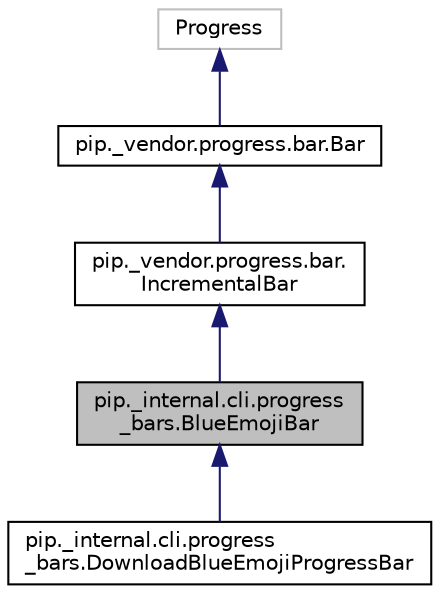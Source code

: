 digraph "pip._internal.cli.progress_bars.BlueEmojiBar"
{
 // LATEX_PDF_SIZE
  edge [fontname="Helvetica",fontsize="10",labelfontname="Helvetica",labelfontsize="10"];
  node [fontname="Helvetica",fontsize="10",shape=record];
  Node1 [label="pip._internal.cli.progress\l_bars.BlueEmojiBar",height=0.2,width=0.4,color="black", fillcolor="grey75", style="filled", fontcolor="black",tooltip=" "];
  Node2 -> Node1 [dir="back",color="midnightblue",fontsize="10",style="solid",fontname="Helvetica"];
  Node2 [label="pip._vendor.progress.bar.\lIncrementalBar",height=0.2,width=0.4,color="black", fillcolor="white", style="filled",URL="$de/dd7/classpip_1_1__vendor_1_1progress_1_1bar_1_1_incremental_bar.html",tooltip=" "];
  Node3 -> Node2 [dir="back",color="midnightblue",fontsize="10",style="solid",fontname="Helvetica"];
  Node3 [label="pip._vendor.progress.bar.Bar",height=0.2,width=0.4,color="black", fillcolor="white", style="filled",URL="$d4/ddf/classpip_1_1__vendor_1_1progress_1_1bar_1_1_bar.html",tooltip=" "];
  Node4 -> Node3 [dir="back",color="midnightblue",fontsize="10",style="solid",fontname="Helvetica"];
  Node4 [label="Progress",height=0.2,width=0.4,color="grey75", fillcolor="white", style="filled",tooltip=" "];
  Node1 -> Node5 [dir="back",color="midnightblue",fontsize="10",style="solid",fontname="Helvetica"];
  Node5 [label="pip._internal.cli.progress\l_bars.DownloadBlueEmojiProgressBar",height=0.2,width=0.4,color="black", fillcolor="white", style="filled",URL="$df/d00/classpip_1_1__internal_1_1cli_1_1progress__bars_1_1_download_blue_emoji_progress_bar.html",tooltip=" "];
}
